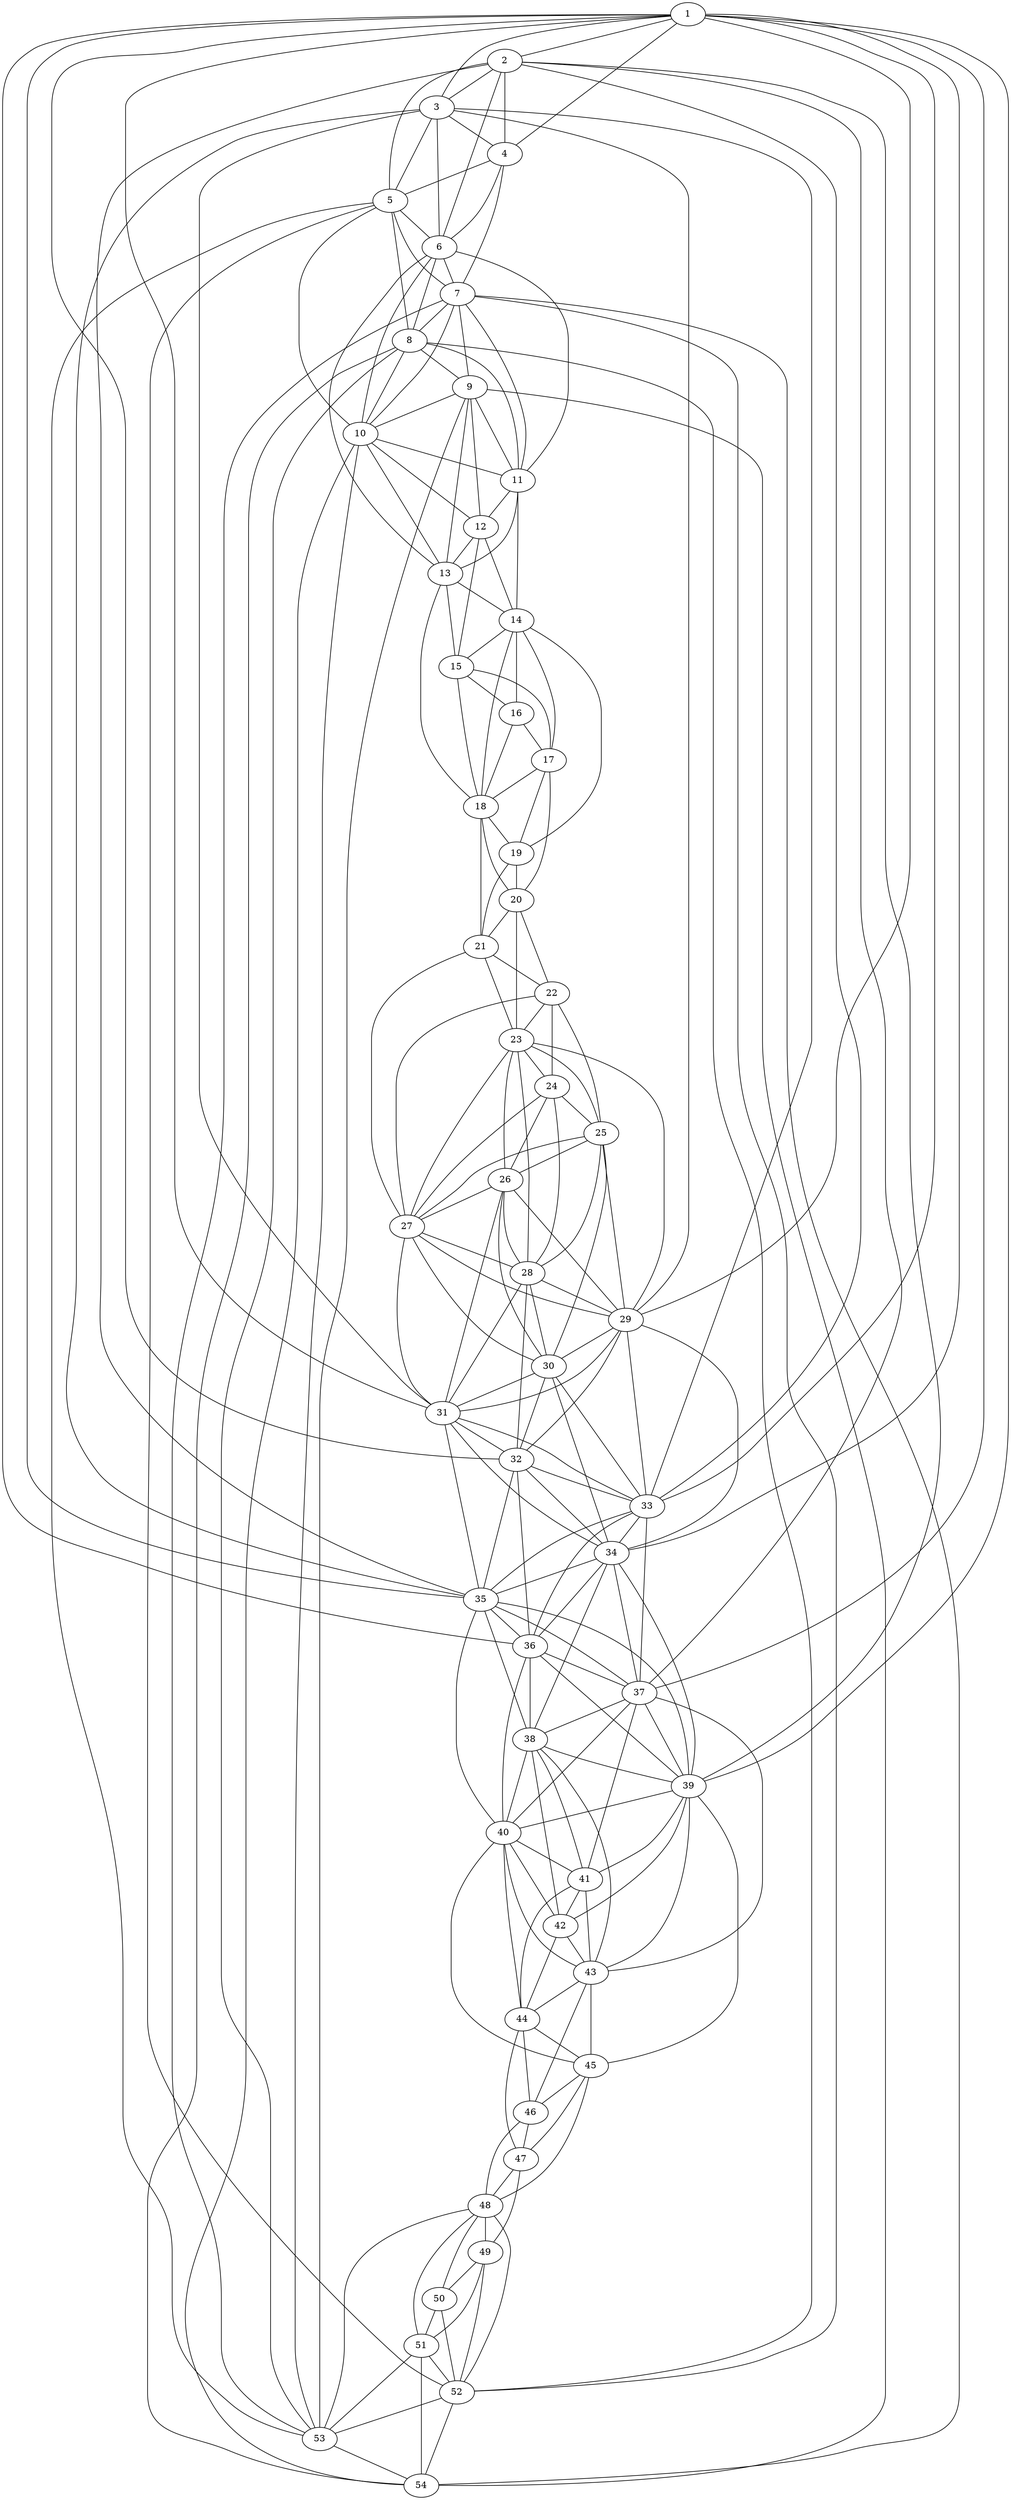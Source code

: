 graph graphname {1--2
1--3
1--4
1--29
1--31
1--32
1--33
1--34
1--35
1--36
1--37
1--39
2--3
2--4
2--5
2--6
2--33
2--35
2--37
2--39
3--4
3--5
3--6
3--29
3--31
3--33
3--35
4--5
4--6
4--7
5--6
5--7
5--8
5--10
5--52
5--53
6--7
6--8
6--10
6--11
6--13
7--8
7--9
7--10
7--11
7--52
7--53
7--54
8--9
8--10
8--11
8--52
8--53
8--54
9--10
9--11
9--12
9--13
9--53
9--54
10--11
10--12
10--13
10--53
10--54
11--12
11--13
11--14
12--13
12--14
12--15
13--14
13--15
13--18
14--15
14--16
14--17
14--18
14--19
15--16
15--17
15--18
16--17
16--18
17--18
17--19
17--20
18--19
18--20
18--21
19--20
19--21
20--21
20--22
20--23
21--22
21--23
21--27
22--23
22--24
22--25
22--27
23--24
23--25
23--26
23--27
23--28
23--29
24--25
24--26
24--27
24--28
25--26
25--27
25--28
25--29
25--30
26--27
26--28
26--29
26--30
26--31
27--28
27--29
27--30
27--31
28--29
28--30
28--31
28--32
29--30
29--31
29--32
29--33
29--34
30--31
30--32
30--33
30--34
31--32
31--33
31--34
31--35
32--33
32--34
32--35
32--36
33--34
33--35
33--36
33--37
34--35
34--36
34--37
34--38
34--39
35--36
35--37
35--38
35--39
35--40
36--37
36--38
36--39
36--40
37--38
37--39
37--40
37--41
37--43
38--39
38--40
38--41
38--42
38--43
39--40
39--41
39--42
39--43
39--45
40--41
40--42
40--43
40--44
40--45
41--42
41--43
41--44
42--43
42--44
43--44
43--45
43--46
44--45
44--46
44--47
45--46
45--47
45--48
46--47
46--48
47--48
47--49
48--49
48--50
48--51
48--52
48--53
49--50
49--51
49--52
50--51
50--52
51--52
51--53
51--54
52--53
52--54
53--54
}